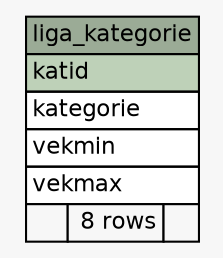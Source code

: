 // dot 2.38.0 on Mac OS X 10.9.4
// SchemaSpy rev 590
digraph "liga_kategorie" {
  graph [
    rankdir="RL"
    bgcolor="#f7f7f7"
    nodesep="0.18"
    ranksep="0.46"
    fontname="Helvetica"
    fontsize="11"
  ];
  node [
    fontname="Helvetica"
    fontsize="11"
    shape="plaintext"
  ];
  edge [
    arrowsize="0.8"
  ];
  "liga_kategorie" [
    label=<
    <TABLE BORDER="0" CELLBORDER="1" CELLSPACING="0" BGCOLOR="#ffffff">
      <TR><TD COLSPAN="3" BGCOLOR="#9bab96" ALIGN="CENTER">liga_kategorie</TD></TR>
      <TR><TD PORT="katid" COLSPAN="3" BGCOLOR="#bed1b8" ALIGN="LEFT">katid</TD></TR>
      <TR><TD PORT="kategorie" COLSPAN="3" ALIGN="LEFT">kategorie</TD></TR>
      <TR><TD PORT="vekmin" COLSPAN="3" ALIGN="LEFT">vekmin</TD></TR>
      <TR><TD PORT="vekmax" COLSPAN="3" ALIGN="LEFT">vekmax</TD></TR>
      <TR><TD ALIGN="LEFT" BGCOLOR="#f7f7f7">  </TD><TD ALIGN="RIGHT" BGCOLOR="#f7f7f7">8 rows</TD><TD ALIGN="RIGHT" BGCOLOR="#f7f7f7">  </TD></TR>
    </TABLE>>
    URL="tables/liga_kategorie.html"
    tooltip="liga_kategorie"
  ];
}
